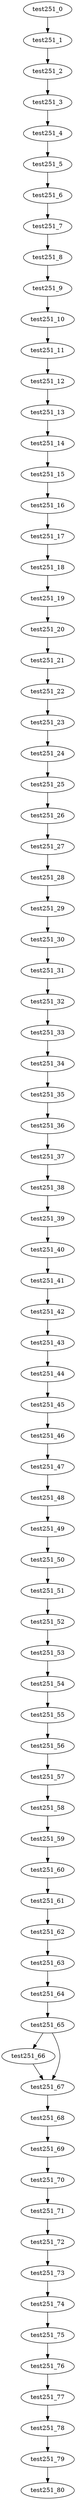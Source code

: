 digraph G {
test251_0->test251_1;
test251_1->test251_2;
test251_2->test251_3;
test251_3->test251_4;
test251_4->test251_5;
test251_5->test251_6;
test251_6->test251_7;
test251_7->test251_8;
test251_8->test251_9;
test251_9->test251_10;
test251_10->test251_11;
test251_11->test251_12;
test251_12->test251_13;
test251_13->test251_14;
test251_14->test251_15;
test251_15->test251_16;
test251_16->test251_17;
test251_17->test251_18;
test251_18->test251_19;
test251_19->test251_20;
test251_20->test251_21;
test251_21->test251_22;
test251_22->test251_23;
test251_23->test251_24;
test251_24->test251_25;
test251_25->test251_26;
test251_26->test251_27;
test251_27->test251_28;
test251_28->test251_29;
test251_29->test251_30;
test251_30->test251_31;
test251_31->test251_32;
test251_32->test251_33;
test251_33->test251_34;
test251_34->test251_35;
test251_35->test251_36;
test251_36->test251_37;
test251_37->test251_38;
test251_38->test251_39;
test251_39->test251_40;
test251_40->test251_41;
test251_41->test251_42;
test251_42->test251_43;
test251_43->test251_44;
test251_44->test251_45;
test251_45->test251_46;
test251_46->test251_47;
test251_47->test251_48;
test251_48->test251_49;
test251_49->test251_50;
test251_50->test251_51;
test251_51->test251_52;
test251_52->test251_53;
test251_53->test251_54;
test251_54->test251_55;
test251_55->test251_56;
test251_56->test251_57;
test251_57->test251_58;
test251_58->test251_59;
test251_59->test251_60;
test251_60->test251_61;
test251_61->test251_62;
test251_62->test251_63;
test251_63->test251_64;
test251_64->test251_65;
test251_65->test251_66;
test251_65->test251_67;
test251_66->test251_67;
test251_67->test251_68;
test251_68->test251_69;
test251_69->test251_70;
test251_70->test251_71;
test251_71->test251_72;
test251_72->test251_73;
test251_73->test251_74;
test251_74->test251_75;
test251_75->test251_76;
test251_76->test251_77;
test251_77->test251_78;
test251_78->test251_79;
test251_79->test251_80;

}
